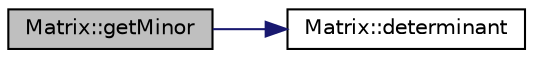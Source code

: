 digraph "Matrix::getMinor"
{
  bgcolor="transparent";
  edge [fontname="Helvetica",fontsize="10",labelfontname="Helvetica",labelfontsize="10"];
  node [fontname="Helvetica",fontsize="10",shape=record];
  rankdir="LR";
  Node86 [label="Matrix::getMinor",height=0.2,width=0.4,color="black", fillcolor="grey75", style="filled", fontcolor="black"];
  Node86 -> Node87 [color="midnightblue",fontsize="10",style="solid",fontname="Helvetica"];
  Node87 [label="Matrix::determinant",height=0.2,width=0.4,color="black",URL="$classMatrix.html#af87fc2165f7f129fbe690fa5b2d3acfe",tooltip="Calculates the determinant of the matrix. "];
}
